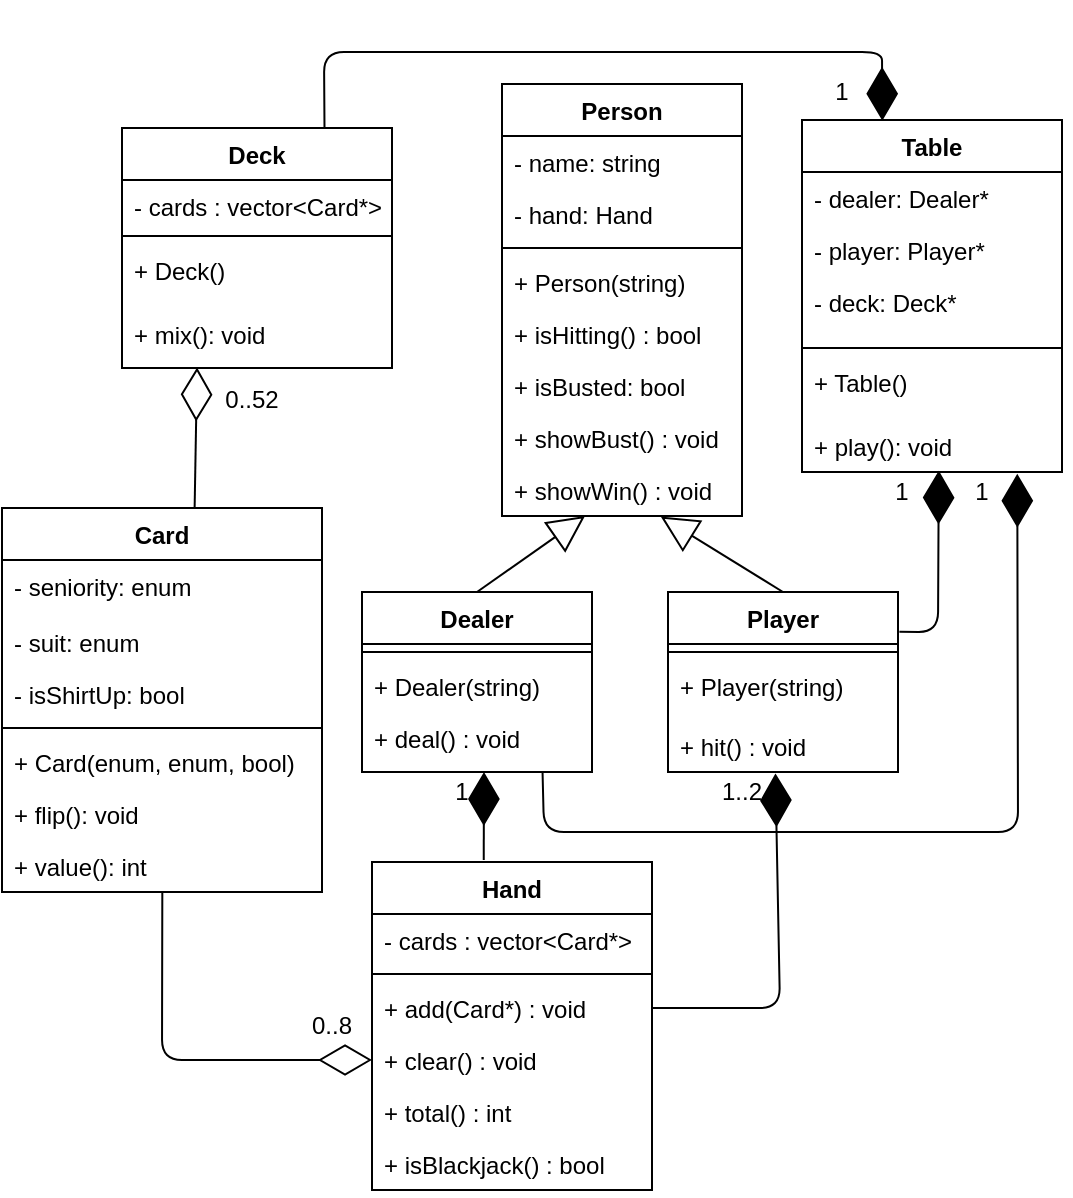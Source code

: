 <mxfile version="15.0.6" type="device"><diagram name="Page-1" id="9f46799a-70d6-7492-0946-bef42562c5a5"><mxGraphModel dx="1422" dy="1630" grid="1" gridSize="10" guides="1" tooltips="1" connect="1" arrows="1" fold="1" page="1" pageScale="1" pageWidth="1100" pageHeight="850" background="none" math="0" shadow="0"><root><mxCell id="0"/><mxCell id="1" parent="0"/><mxCell id="TR3ySUsuu0mefpyxZ6mW-34" value="Card" style="swimlane;fontStyle=1;align=center;verticalAlign=top;childLayout=stackLayout;horizontal=1;startSize=26;horizontalStack=0;resizeParent=1;resizeParentMax=0;resizeLast=0;collapsible=1;marginBottom=0;" parent="1" vertex="1"><mxGeometry x="160" y="248" width="160" height="192" as="geometry"/></mxCell><mxCell id="TR3ySUsuu0mefpyxZ6mW-35" value="- seniority: enum" style="text;strokeColor=none;fillColor=none;align=left;verticalAlign=top;spacingLeft=4;spacingRight=4;overflow=hidden;rotatable=0;points=[[0,0.5],[1,0.5]];portConstraint=eastwest;container=0;comic=0;" parent="TR3ySUsuu0mefpyxZ6mW-34" vertex="1" collapsed="1"><mxGeometry y="26" width="160" height="28" as="geometry"><mxRectangle y="26" width="160" height="26" as="alternateBounds"/></mxGeometry></mxCell><mxCell id="TR3ySUsuu0mefpyxZ6mW-43" value="- suit: enum" style="text;strokeColor=none;fillColor=none;align=left;verticalAlign=top;spacingLeft=4;spacingRight=4;overflow=hidden;rotatable=0;points=[[0,0.5],[1,0.5]];portConstraint=eastwest;comic=0;" parent="TR3ySUsuu0mefpyxZ6mW-34" vertex="1"><mxGeometry y="54" width="160" height="26" as="geometry"/></mxCell><mxCell id="NgtbXSj1aY_m7s7J93rz-5" value="- isShirtUp: bool&#xA;" style="text;strokeColor=none;fillColor=none;align=left;verticalAlign=top;spacingLeft=4;spacingRight=4;overflow=hidden;rotatable=0;points=[[0,0.5],[1,0.5]];portConstraint=eastwest;" parent="TR3ySUsuu0mefpyxZ6mW-34" vertex="1"><mxGeometry y="80" width="160" height="26" as="geometry"/></mxCell><mxCell id="TR3ySUsuu0mefpyxZ6mW-36" value="" style="line;strokeWidth=1;fillColor=none;align=left;verticalAlign=middle;spacingTop=-1;spacingLeft=3;spacingRight=3;rotatable=0;labelPosition=right;points=[];portConstraint=eastwest;" parent="TR3ySUsuu0mefpyxZ6mW-34" vertex="1"><mxGeometry y="106" width="160" height="8" as="geometry"/></mxCell><mxCell id="TR3ySUsuu0mefpyxZ6mW-37" value="+ Card(enum, enum, bool) " style="text;strokeColor=none;fillColor=none;align=left;verticalAlign=top;spacingLeft=4;spacingRight=4;overflow=hidden;rotatable=0;points=[[0,0.5],[1,0.5]];portConstraint=eastwest;" parent="TR3ySUsuu0mefpyxZ6mW-34" vertex="1"><mxGeometry y="114" width="160" height="26" as="geometry"/></mxCell><mxCell id="NgtbXSj1aY_m7s7J93rz-7" value="+ flip(): void" style="text;strokeColor=none;fillColor=none;align=left;verticalAlign=top;spacingLeft=4;spacingRight=4;overflow=hidden;rotatable=0;points=[[0,0.5],[1,0.5]];portConstraint=eastwest;" parent="TR3ySUsuu0mefpyxZ6mW-34" vertex="1"><mxGeometry y="140" width="160" height="26" as="geometry"/></mxCell><mxCell id="NgtbXSj1aY_m7s7J93rz-8" value="+ value(): int&#xA;" style="text;strokeColor=none;fillColor=none;align=left;verticalAlign=top;spacingLeft=4;spacingRight=4;overflow=hidden;rotatable=0;points=[[0,0.5],[1,0.5]];portConstraint=eastwest;" parent="TR3ySUsuu0mefpyxZ6mW-34" vertex="1"><mxGeometry y="166" width="160" height="26" as="geometry"/></mxCell><mxCell id="TR3ySUsuu0mefpyxZ6mW-44" value="Deck" style="swimlane;fontStyle=1;align=center;verticalAlign=top;childLayout=stackLayout;horizontal=1;startSize=26;horizontalStack=0;resizeParent=1;resizeParentMax=0;resizeLast=0;collapsible=1;marginBottom=0;comic=0;" parent="1" vertex="1"><mxGeometry x="220" y="58" width="135" height="120" as="geometry"/></mxCell><mxCell id="TR3ySUsuu0mefpyxZ6mW-45" value="- cards : vector&lt;Card*&gt;" style="text;strokeColor=none;fillColor=none;align=left;verticalAlign=top;spacingLeft=4;spacingRight=4;overflow=hidden;rotatable=0;points=[[0,0.5],[1,0.5]];portConstraint=eastwest;" parent="TR3ySUsuu0mefpyxZ6mW-44" vertex="1"><mxGeometry y="26" width="135" height="24" as="geometry"/></mxCell><mxCell id="TR3ySUsuu0mefpyxZ6mW-46" value="" style="line;strokeWidth=1;fillColor=none;align=left;verticalAlign=middle;spacingTop=-1;spacingLeft=3;spacingRight=3;rotatable=0;labelPosition=right;points=[];portConstraint=eastwest;" parent="TR3ySUsuu0mefpyxZ6mW-44" vertex="1"><mxGeometry y="50" width="135" height="8" as="geometry"/></mxCell><mxCell id="TR3ySUsuu0mefpyxZ6mW-47" value="+ Deck()&#xA;&#xA; " style="text;strokeColor=none;fillColor=none;align=left;verticalAlign=top;spacingLeft=4;spacingRight=4;overflow=hidden;rotatable=0;points=[[0,0.5],[1,0.5]];portConstraint=eastwest;" parent="TR3ySUsuu0mefpyxZ6mW-44" vertex="1"><mxGeometry y="58" width="135" height="32" as="geometry"/></mxCell><mxCell id="TR3ySUsuu0mefpyxZ6mW-48" value="+ mix(): void" style="text;strokeColor=none;fillColor=none;align=left;verticalAlign=top;spacingLeft=4;spacingRight=4;overflow=hidden;rotatable=0;points=[[0,0.5],[1,0.5]];portConstraint=eastwest;comic=0;" parent="TR3ySUsuu0mefpyxZ6mW-44" vertex="1"><mxGeometry y="90" width="135" height="30" as="geometry"/></mxCell><mxCell id="TR3ySUsuu0mefpyxZ6mW-50" value="Person" style="swimlane;fontStyle=1;align=center;verticalAlign=top;childLayout=stackLayout;horizontal=1;startSize=26;horizontalStack=0;resizeParent=1;resizeParentMax=0;resizeLast=0;collapsible=1;marginBottom=0;comic=0;" parent="1" vertex="1"><mxGeometry x="410" y="36" width="120" height="216" as="geometry"/></mxCell><mxCell id="TR3ySUsuu0mefpyxZ6mW-51" value="- name: string" style="text;strokeColor=none;fillColor=none;align=left;verticalAlign=top;spacingLeft=4;spacingRight=4;overflow=hidden;rotatable=0;points=[[0,0.5],[1,0.5]];portConstraint=eastwest;" parent="TR3ySUsuu0mefpyxZ6mW-50" vertex="1"><mxGeometry y="26" width="120" height="26" as="geometry"/></mxCell><mxCell id="LFGNu--eHXVIKIXpVeku-1" value="- hand: Hand" style="text;strokeColor=none;fillColor=none;align=left;verticalAlign=top;spacingLeft=4;spacingRight=4;overflow=hidden;rotatable=0;points=[[0,0.5],[1,0.5]];portConstraint=eastwest;" vertex="1" parent="TR3ySUsuu0mefpyxZ6mW-50"><mxGeometry y="52" width="120" height="26" as="geometry"/></mxCell><mxCell id="TR3ySUsuu0mefpyxZ6mW-52" value="" style="line;strokeWidth=1;fillColor=none;align=left;verticalAlign=middle;spacingTop=-1;spacingLeft=3;spacingRight=3;rotatable=0;labelPosition=right;points=[];portConstraint=eastwest;" parent="TR3ySUsuu0mefpyxZ6mW-50" vertex="1"><mxGeometry y="78" width="120" height="8" as="geometry"/></mxCell><mxCell id="TR3ySUsuu0mefpyxZ6mW-53" value="+ Person(string)" style="text;strokeColor=none;fillColor=none;align=left;verticalAlign=top;spacingLeft=4;spacingRight=4;overflow=hidden;rotatable=0;points=[[0,0.5],[1,0.5]];portConstraint=eastwest;" parent="TR3ySUsuu0mefpyxZ6mW-50" vertex="1"><mxGeometry y="86" width="120" height="26" as="geometry"/></mxCell><mxCell id="LFGNu--eHXVIKIXpVeku-5" value="+ isHitting() : bool&#xA;" style="text;strokeColor=none;fillColor=none;align=left;verticalAlign=top;spacingLeft=4;spacingRight=4;overflow=hidden;rotatable=0;points=[[0,0.5],[1,0.5]];portConstraint=eastwest;" vertex="1" parent="TR3ySUsuu0mefpyxZ6mW-50"><mxGeometry y="112" width="120" height="26" as="geometry"/></mxCell><mxCell id="LFGNu--eHXVIKIXpVeku-6" value="+ isBusted: bool" style="text;strokeColor=none;fillColor=none;align=left;verticalAlign=top;spacingLeft=4;spacingRight=4;overflow=hidden;rotatable=0;points=[[0,0.5],[1,0.5]];portConstraint=eastwest;" vertex="1" parent="TR3ySUsuu0mefpyxZ6mW-50"><mxGeometry y="138" width="120" height="26" as="geometry"/></mxCell><mxCell id="LFGNu--eHXVIKIXpVeku-8" value="+ showBust() : void" style="text;strokeColor=none;fillColor=none;align=left;verticalAlign=top;spacingLeft=4;spacingRight=4;overflow=hidden;rotatable=0;points=[[0,0.5],[1,0.5]];portConstraint=eastwest;" vertex="1" parent="TR3ySUsuu0mefpyxZ6mW-50"><mxGeometry y="164" width="120" height="26" as="geometry"/></mxCell><mxCell id="LFGNu--eHXVIKIXpVeku-7" value="+ showWin() : void" style="text;strokeColor=none;fillColor=none;align=left;verticalAlign=top;spacingLeft=4;spacingRight=4;overflow=hidden;rotatable=0;points=[[0,0.5],[1,0.5]];portConstraint=eastwest;" vertex="1" parent="TR3ySUsuu0mefpyxZ6mW-50"><mxGeometry y="190" width="120" height="26" as="geometry"/></mxCell><mxCell id="TR3ySUsuu0mefpyxZ6mW-54" value="Dealer" style="swimlane;fontStyle=1;align=center;verticalAlign=top;childLayout=stackLayout;horizontal=1;startSize=26;horizontalStack=0;resizeParent=1;resizeParentMax=0;resizeLast=0;collapsible=1;marginBottom=0;comic=0;" parent="1" vertex="1"><mxGeometry x="340" y="290" width="115" height="90" as="geometry"/></mxCell><mxCell id="TR3ySUsuu0mefpyxZ6mW-56" value="" style="line;strokeWidth=1;fillColor=none;align=left;verticalAlign=middle;spacingTop=-1;spacingLeft=3;spacingRight=3;rotatable=0;labelPosition=right;points=[];portConstraint=eastwest;" parent="TR3ySUsuu0mefpyxZ6mW-54" vertex="1"><mxGeometry y="26" width="115" height="8" as="geometry"/></mxCell><mxCell id="TR3ySUsuu0mefpyxZ6mW-76" value="+ Dealer(string)" style="text;strokeColor=none;fillColor=none;align=left;verticalAlign=top;spacingLeft=4;spacingRight=4;overflow=hidden;rotatable=0;points=[[0,0.5],[1,0.5]];portConstraint=eastwest;comic=0;" parent="TR3ySUsuu0mefpyxZ6mW-54" vertex="1"><mxGeometry y="34" width="115" height="26" as="geometry"/></mxCell><mxCell id="TR3ySUsuu0mefpyxZ6mW-57" value="+ deal() : void" style="text;strokeColor=none;fillColor=none;align=left;verticalAlign=top;spacingLeft=4;spacingRight=4;overflow=hidden;rotatable=0;points=[[0,0.5],[1,0.5]];portConstraint=eastwest;" parent="TR3ySUsuu0mefpyxZ6mW-54" vertex="1"><mxGeometry y="60" width="115" height="30" as="geometry"/></mxCell><mxCell id="TR3ySUsuu0mefpyxZ6mW-58" value="Player" style="swimlane;fontStyle=1;align=center;verticalAlign=top;childLayout=stackLayout;horizontal=1;startSize=26;horizontalStack=0;resizeParent=1;resizeParentMax=0;resizeLast=0;collapsible=1;marginBottom=0;comic=0;" parent="1" vertex="1"><mxGeometry x="493" y="290" width="115" height="90" as="geometry"/></mxCell><mxCell id="TR3ySUsuu0mefpyxZ6mW-60" value="" style="line;strokeWidth=1;fillColor=none;align=left;verticalAlign=middle;spacingTop=-1;spacingLeft=3;spacingRight=3;rotatable=0;labelPosition=right;points=[];portConstraint=eastwest;" parent="TR3ySUsuu0mefpyxZ6mW-58" vertex="1"><mxGeometry y="26" width="115" height="8" as="geometry"/></mxCell><mxCell id="TR3ySUsuu0mefpyxZ6mW-61" value="+ Player(string)" style="text;strokeColor=none;fillColor=none;align=left;verticalAlign=top;spacingLeft=4;spacingRight=4;overflow=hidden;rotatable=0;points=[[0,0.5],[1,0.5]];portConstraint=eastwest;" parent="TR3ySUsuu0mefpyxZ6mW-58" vertex="1"><mxGeometry y="34" width="115" height="30" as="geometry"/></mxCell><mxCell id="TR3ySUsuu0mefpyxZ6mW-77" value="+ hit() : void" style="text;strokeColor=none;fillColor=none;align=left;verticalAlign=top;spacingLeft=4;spacingRight=4;overflow=hidden;rotatable=0;points=[[0,0.5],[1,0.5]];portConstraint=eastwest;comic=0;" parent="TR3ySUsuu0mefpyxZ6mW-58" vertex="1"><mxGeometry y="64" width="115" height="26" as="geometry"/></mxCell><mxCell id="TR3ySUsuu0mefpyxZ6mW-62" value="" style="endArrow=block;endSize=16;endFill=0;html=1;exitX=0.5;exitY=0;exitDx=0;exitDy=0;" parent="1" source="TR3ySUsuu0mefpyxZ6mW-54" target="LFGNu--eHXVIKIXpVeku-7" edge="1"><mxGeometry width="160" relative="1" as="geometry"><mxPoint x="490" y="248" as="sourcePoint"/><mxPoint x="567" y="153" as="targetPoint"/></mxGeometry></mxCell><mxCell id="TR3ySUsuu0mefpyxZ6mW-65" value="" style="endArrow=block;endSize=16;endFill=0;html=1;entryX=0.662;entryY=1.013;entryDx=0;entryDy=0;entryPerimeter=0;exitX=0.5;exitY=0;exitDx=0;exitDy=0;" parent="1" source="TR3ySUsuu0mefpyxZ6mW-58" target="LFGNu--eHXVIKIXpVeku-7" edge="1"><mxGeometry width="160" relative="1" as="geometry"><mxPoint x="697" y="299" as="sourcePoint"/><mxPoint x="790" y="240" as="targetPoint"/></mxGeometry></mxCell><mxCell id="TR3ySUsuu0mefpyxZ6mW-67" value="Table" style="swimlane;fontStyle=1;align=center;verticalAlign=top;childLayout=stackLayout;horizontal=1;startSize=26;horizontalStack=0;resizeParent=1;resizeParentMax=0;resizeLast=0;collapsible=1;marginBottom=0;comic=0;" parent="1" vertex="1"><mxGeometry x="560" y="54" width="130" height="176" as="geometry"/></mxCell><mxCell id="TR3ySUsuu0mefpyxZ6mW-72" value="- dealer: Dealer*" style="text;strokeColor=none;fillColor=none;align=left;verticalAlign=top;spacingLeft=4;spacingRight=4;overflow=hidden;rotatable=0;points=[[0,0.5],[1,0.5]];portConstraint=eastwest;comic=0;" parent="TR3ySUsuu0mefpyxZ6mW-67" vertex="1"><mxGeometry y="26" width="130" height="26" as="geometry"/></mxCell><mxCell id="TR3ySUsuu0mefpyxZ6mW-71" value="- player: Player*" style="text;strokeColor=none;fillColor=none;align=left;verticalAlign=top;spacingLeft=4;spacingRight=4;overflow=hidden;rotatable=0;points=[[0,0.5],[1,0.5]];portConstraint=eastwest;comic=0;" parent="TR3ySUsuu0mefpyxZ6mW-67" vertex="1"><mxGeometry y="52" width="130" height="26" as="geometry"/></mxCell><mxCell id="TR3ySUsuu0mefpyxZ6mW-68" value="- deck: Deck*" style="text;strokeColor=none;fillColor=none;align=left;verticalAlign=top;spacingLeft=4;spacingRight=4;overflow=hidden;rotatable=0;points=[[0,0.5],[1,0.5]];portConstraint=eastwest;" parent="TR3ySUsuu0mefpyxZ6mW-67" vertex="1"><mxGeometry y="78" width="130" height="32" as="geometry"/></mxCell><mxCell id="TR3ySUsuu0mefpyxZ6mW-69" value="" style="line;strokeWidth=1;fillColor=none;align=left;verticalAlign=middle;spacingTop=-1;spacingLeft=3;spacingRight=3;rotatable=0;labelPosition=right;points=[];portConstraint=eastwest;" parent="TR3ySUsuu0mefpyxZ6mW-67" vertex="1"><mxGeometry y="110" width="130" height="8" as="geometry"/></mxCell><mxCell id="TR3ySUsuu0mefpyxZ6mW-70" value="+ Table()" style="text;strokeColor=none;fillColor=none;align=left;verticalAlign=top;spacingLeft=4;spacingRight=4;overflow=hidden;rotatable=0;points=[[0,0.5],[1,0.5]];portConstraint=eastwest;" parent="TR3ySUsuu0mefpyxZ6mW-67" vertex="1"><mxGeometry y="118" width="130" height="32" as="geometry"/></mxCell><mxCell id="TR3ySUsuu0mefpyxZ6mW-84" value="+ play(): void" style="text;strokeColor=none;fillColor=none;align=left;verticalAlign=top;spacingLeft=4;spacingRight=4;overflow=hidden;rotatable=0;points=[[0,0.5],[1,0.5]];portConstraint=eastwest;comic=0;" parent="TR3ySUsuu0mefpyxZ6mW-67" vertex="1"><mxGeometry y="150" width="130" height="26" as="geometry"/></mxCell><mxCell id="TR3ySUsuu0mefpyxZ6mW-73" value="" style="endArrow=diamondThin;endFill=1;endSize=24;html=1;entryX=0.309;entryY=0.002;entryDx=0;entryDy=0;entryPerimeter=0;exitX=0.75;exitY=0;exitDx=0;exitDy=0;" parent="1" target="TR3ySUsuu0mefpyxZ6mW-67" edge="1" source="TR3ySUsuu0mefpyxZ6mW-44"><mxGeometry width="160" relative="1" as="geometry"><mxPoint x="355" y="69" as="sourcePoint"/><mxPoint x="480" y="50" as="targetPoint"/><Array as="points"><mxPoint x="321" y="20"/><mxPoint x="460" y="20"/><mxPoint x="600" y="20"/></Array></mxGeometry></mxCell><mxCell id="TR3ySUsuu0mefpyxZ6mW-74" value="" style="endArrow=diamondThin;endFill=0;endSize=24;html=1;entryX=0.278;entryY=0.993;entryDx=0;entryDy=0;entryPerimeter=0;exitX=0.602;exitY=-0.001;exitDx=0;exitDy=0;exitPerimeter=0;" parent="1" source="TR3ySUsuu0mefpyxZ6mW-34" target="TR3ySUsuu0mefpyxZ6mW-48" edge="1"><mxGeometry width="160" relative="1" as="geometry"><mxPoint x="237" y="258" as="sourcePoint"/><mxPoint x="236" y="210" as="targetPoint"/><Array as="points"/></mxGeometry></mxCell><mxCell id="TR3ySUsuu0mefpyxZ6mW-75" value="1" style="text;html=1;strokeColor=none;fillColor=none;align=center;verticalAlign=middle;whiteSpace=wrap;rounded=0;comic=0;" parent="1" vertex="1"><mxGeometry x="570" y="30" width="20" height="20" as="geometry"/></mxCell><mxCell id="TR3ySUsuu0mefpyxZ6mW-78" value="" style="endArrow=diamondThin;endFill=1;endSize=24;html=1;exitX=1.006;exitY=0.221;exitDx=0;exitDy=0;exitPerimeter=0;entryX=0.526;entryY=0.974;entryDx=0;entryDy=0;entryPerimeter=0;" parent="1" source="TR3ySUsuu0mefpyxZ6mW-58" target="TR3ySUsuu0mefpyxZ6mW-84" edge="1"><mxGeometry width="160" relative="1" as="geometry"><mxPoint x="630.52" y="289.938" as="sourcePoint"/><mxPoint x="660" y="210" as="targetPoint"/><Array as="points"><mxPoint x="628" y="310"/></Array></mxGeometry></mxCell><mxCell id="TR3ySUsuu0mefpyxZ6mW-79" value="1" style="text;html=1;strokeColor=none;fillColor=none;align=center;verticalAlign=middle;whiteSpace=wrap;rounded=0;comic=0;" parent="1" vertex="1"><mxGeometry x="600" y="230" width="20" height="20" as="geometry"/></mxCell><mxCell id="TR3ySUsuu0mefpyxZ6mW-81" value="1" style="text;html=1;strokeColor=none;fillColor=none;align=center;verticalAlign=middle;whiteSpace=wrap;rounded=0;comic=0;" parent="1" vertex="1"><mxGeometry x="640" y="230" width="20" height="20" as="geometry"/></mxCell><mxCell id="TR3ySUsuu0mefpyxZ6mW-92" value="0..52" style="text;html=1;strokeColor=none;fillColor=none;align=center;verticalAlign=middle;whiteSpace=wrap;rounded=0;comic=0;" parent="1" vertex="1"><mxGeometry x="270" y="184" width="30" height="20" as="geometry"/></mxCell><mxCell id="NgtbXSj1aY_m7s7J93rz-1" value="Hand&#xA;" style="swimlane;fontStyle=1;align=center;verticalAlign=top;childLayout=stackLayout;horizontal=1;startSize=26;horizontalStack=0;resizeParent=1;resizeParentMax=0;resizeLast=0;collapsible=1;marginBottom=0;" parent="1" vertex="1"><mxGeometry x="345" y="425" width="140" height="164" as="geometry"/></mxCell><mxCell id="NgtbXSj1aY_m7s7J93rz-2" value="- cards : vector&lt;Card*&gt;" style="text;strokeColor=none;fillColor=none;align=left;verticalAlign=top;spacingLeft=4;spacingRight=4;overflow=hidden;rotatable=0;points=[[0,0.5],[1,0.5]];portConstraint=eastwest;" parent="NgtbXSj1aY_m7s7J93rz-1" vertex="1"><mxGeometry y="26" width="140" height="26" as="geometry"/></mxCell><mxCell id="NgtbXSj1aY_m7s7J93rz-3" value="" style="line;strokeWidth=1;fillColor=none;align=left;verticalAlign=middle;spacingTop=-1;spacingLeft=3;spacingRight=3;rotatable=0;labelPosition=right;points=[];portConstraint=eastwest;" parent="NgtbXSj1aY_m7s7J93rz-1" vertex="1"><mxGeometry y="52" width="140" height="8" as="geometry"/></mxCell><mxCell id="NgtbXSj1aY_m7s7J93rz-10" value="+ add(Card*) : void" style="text;strokeColor=none;fillColor=none;align=left;verticalAlign=top;spacingLeft=4;spacingRight=4;overflow=hidden;rotatable=0;points=[[0,0.5],[1,0.5]];portConstraint=eastwest;" parent="NgtbXSj1aY_m7s7J93rz-1" vertex="1"><mxGeometry y="60" width="140" height="26" as="geometry"/></mxCell><mxCell id="NgtbXSj1aY_m7s7J93rz-12" value="+ clear() : void&#xA;" style="text;strokeColor=none;fillColor=none;align=left;verticalAlign=top;spacingLeft=4;spacingRight=4;overflow=hidden;rotatable=0;points=[[0,0.5],[1,0.5]];portConstraint=eastwest;" parent="NgtbXSj1aY_m7s7J93rz-1" vertex="1"><mxGeometry y="86" width="140" height="26" as="geometry"/></mxCell><mxCell id="NgtbXSj1aY_m7s7J93rz-11" value="+ total() : int" style="text;strokeColor=none;fillColor=none;align=left;verticalAlign=top;spacingLeft=4;spacingRight=4;overflow=hidden;rotatable=0;points=[[0,0.5],[1,0.5]];portConstraint=eastwest;" parent="NgtbXSj1aY_m7s7J93rz-1" vertex="1"><mxGeometry y="112" width="140" height="26" as="geometry"/></mxCell><mxCell id="NgtbXSj1aY_m7s7J93rz-13" value="+ isBlackjack() : bool" style="text;strokeColor=none;fillColor=none;align=left;verticalAlign=top;spacingLeft=4;spacingRight=4;overflow=hidden;rotatable=0;points=[[0,0.5],[1,0.5]];portConstraint=eastwest;" parent="NgtbXSj1aY_m7s7J93rz-1" vertex="1"><mxGeometry y="138" width="140" height="26" as="geometry"/></mxCell><mxCell id="NgtbXSj1aY_m7s7J93rz-15" value="" style="endArrow=diamondThin;endFill=0;endSize=24;html=1;entryX=0;entryY=0.5;entryDx=0;entryDy=0;exitX=0.501;exitY=1.003;exitDx=0;exitDy=0;exitPerimeter=0;" parent="1" source="NgtbXSj1aY_m7s7J93rz-8" target="NgtbXSj1aY_m7s7J93rz-12" edge="1"><mxGeometry width="160" relative="1" as="geometry"><mxPoint x="220" y="450" as="sourcePoint"/><mxPoint x="251.21" y="420" as="targetPoint"/><Array as="points"><mxPoint x="240" y="524"/></Array></mxGeometry></mxCell><mxCell id="NgtbXSj1aY_m7s7J93rz-16" value="0..8" style="text;html=1;strokeColor=none;fillColor=none;align=center;verticalAlign=middle;whiteSpace=wrap;rounded=0;comic=0;" parent="1" vertex="1"><mxGeometry x="310" y="497" width="30" height="20" as="geometry"/></mxCell><mxCell id="NgtbXSj1aY_m7s7J93rz-18" value="" style="endArrow=diamondThin;endFill=1;endSize=24;html=1;exitX=0.399;exitY=-0.006;exitDx=0;exitDy=0;exitPerimeter=0;" parent="1" source="NgtbXSj1aY_m7s7J93rz-1" edge="1"><mxGeometry width="160" relative="1" as="geometry"><mxPoint x="290" y="350" as="sourcePoint"/><mxPoint x="401" y="380" as="targetPoint"/></mxGeometry></mxCell><mxCell id="NgtbXSj1aY_m7s7J93rz-19" value="1" style="text;html=1;strokeColor=none;fillColor=none;align=center;verticalAlign=middle;whiteSpace=wrap;rounded=0;comic=0;" parent="1" vertex="1"><mxGeometry x="380" y="380" width="20" height="20" as="geometry"/></mxCell><mxCell id="NgtbXSj1aY_m7s7J93rz-24" value="1..2" style="text;html=1;strokeColor=none;fillColor=none;align=center;verticalAlign=middle;whiteSpace=wrap;rounded=0;comic=0;" parent="1" vertex="1"><mxGeometry x="520" y="380" width="20" height="20" as="geometry"/></mxCell><mxCell id="LFGNu--eHXVIKIXpVeku-3" value="" style="endArrow=diamondThin;endFill=1;endSize=24;html=1;exitX=1;exitY=0.5;exitDx=0;exitDy=0;entryX=0.467;entryY=1.027;entryDx=0;entryDy=0;entryPerimeter=0;" edge="1" parent="1" source="NgtbXSj1aY_m7s7J93rz-10" target="TR3ySUsuu0mefpyxZ6mW-77"><mxGeometry width="160" relative="1" as="geometry"><mxPoint x="485" y="498" as="sourcePoint"/><mxPoint x="560" y="340" as="targetPoint"/><Array as="points"><mxPoint x="549" y="498"/></Array></mxGeometry></mxCell><mxCell id="LFGNu--eHXVIKIXpVeku-9" value="" style="endArrow=diamondThin;endFill=1;endSize=24;html=1;exitX=0.785;exitY=1;exitDx=0;exitDy=0;entryX=0.828;entryY=1.033;entryDx=0;entryDy=0;entryPerimeter=0;exitPerimeter=0;" edge="1" parent="1" source="TR3ySUsuu0mefpyxZ6mW-57" target="TR3ySUsuu0mefpyxZ6mW-84"><mxGeometry width="160" relative="1" as="geometry"><mxPoint x="426.25" y="380" as="sourcePoint"/><mxPoint x="667.64" y="230.858" as="targetPoint"/><Array as="points"><mxPoint x="431" y="410"/><mxPoint x="560" y="410"/><mxPoint x="668" y="410"/></Array></mxGeometry></mxCell></root></mxGraphModel></diagram></mxfile>